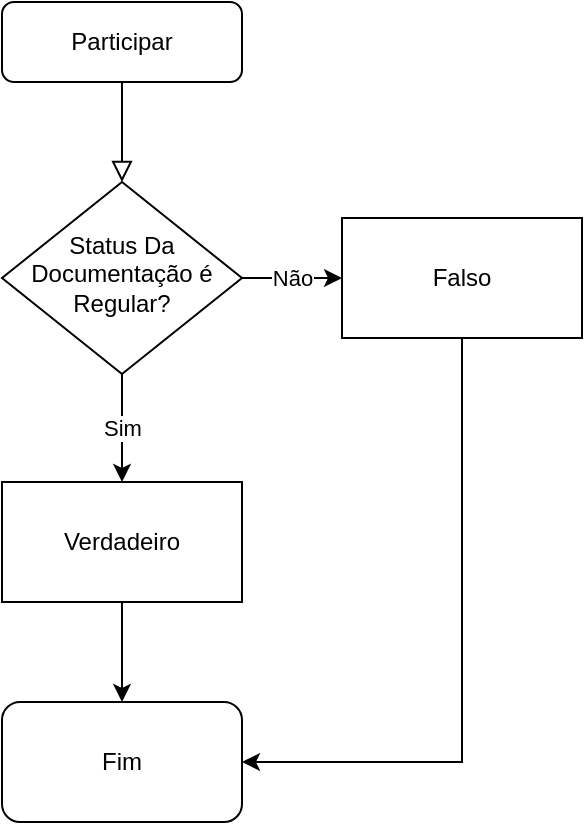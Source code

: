<mxfile version="20.8.16" type="device"><diagram id="C5RBs43oDa-KdzZeNtuy" name="Page-1"><mxGraphModel dx="1574" dy="986" grid="1" gridSize="10" guides="1" tooltips="1" connect="1" arrows="1" fold="1" page="1" pageScale="1" pageWidth="827" pageHeight="1169" math="0" shadow="0"><root><mxCell id="WIyWlLk6GJQsqaUBKTNV-0"/><mxCell id="WIyWlLk6GJQsqaUBKTNV-1" parent="WIyWlLk6GJQsqaUBKTNV-0"/><mxCell id="WIyWlLk6GJQsqaUBKTNV-2" value="" style="rounded=0;html=1;jettySize=auto;orthogonalLoop=1;fontSize=11;endArrow=block;endFill=0;endSize=8;strokeWidth=1;shadow=0;labelBackgroundColor=none;edgeStyle=orthogonalEdgeStyle;" parent="WIyWlLk6GJQsqaUBKTNV-1" source="WIyWlLk6GJQsqaUBKTNV-3" target="WIyWlLk6GJQsqaUBKTNV-6" edge="1"><mxGeometry relative="1" as="geometry"/></mxCell><mxCell id="WIyWlLk6GJQsqaUBKTNV-3" value="Participar" style="rounded=1;whiteSpace=wrap;html=1;fontSize=12;glass=0;strokeWidth=1;shadow=0;" parent="WIyWlLk6GJQsqaUBKTNV-1" vertex="1"><mxGeometry width="120" height="40" as="geometry"/></mxCell><mxCell id="XWnJVtDrpovE89n1mlpw-2" value="Não" style="edgeStyle=orthogonalEdgeStyle;rounded=0;orthogonalLoop=1;jettySize=auto;html=1;" edge="1" parent="WIyWlLk6GJQsqaUBKTNV-1" source="WIyWlLk6GJQsqaUBKTNV-6" target="XWnJVtDrpovE89n1mlpw-0"><mxGeometry relative="1" as="geometry"/></mxCell><mxCell id="XWnJVtDrpovE89n1mlpw-3" value="Sim" style="edgeStyle=orthogonalEdgeStyle;rounded=0;orthogonalLoop=1;jettySize=auto;html=1;" edge="1" parent="WIyWlLk6GJQsqaUBKTNV-1" source="WIyWlLk6GJQsqaUBKTNV-6" target="XWnJVtDrpovE89n1mlpw-1"><mxGeometry relative="1" as="geometry"/></mxCell><mxCell id="WIyWlLk6GJQsqaUBKTNV-6" value="Status Da Documentação é Regular?" style="rhombus;whiteSpace=wrap;html=1;shadow=0;fontFamily=Helvetica;fontSize=12;align=center;strokeWidth=1;spacing=6;spacingTop=-4;" parent="WIyWlLk6GJQsqaUBKTNV-1" vertex="1"><mxGeometry y="90" width="120" height="96" as="geometry"/></mxCell><mxCell id="XWnJVtDrpovE89n1mlpw-6" style="edgeStyle=orthogonalEdgeStyle;rounded=0;orthogonalLoop=1;jettySize=auto;html=1;entryX=1;entryY=0.5;entryDx=0;entryDy=0;exitX=0.5;exitY=1;exitDx=0;exitDy=0;" edge="1" parent="WIyWlLk6GJQsqaUBKTNV-1" source="XWnJVtDrpovE89n1mlpw-0" target="XWnJVtDrpovE89n1mlpw-4"><mxGeometry relative="1" as="geometry"/></mxCell><mxCell id="XWnJVtDrpovE89n1mlpw-0" value="Falso" style="rounded=0;whiteSpace=wrap;html=1;" vertex="1" parent="WIyWlLk6GJQsqaUBKTNV-1"><mxGeometry x="170" y="108" width="120" height="60" as="geometry"/></mxCell><mxCell id="XWnJVtDrpovE89n1mlpw-5" value="" style="edgeStyle=orthogonalEdgeStyle;rounded=0;orthogonalLoop=1;jettySize=auto;html=1;" edge="1" parent="WIyWlLk6GJQsqaUBKTNV-1" source="XWnJVtDrpovE89n1mlpw-1" target="XWnJVtDrpovE89n1mlpw-4"><mxGeometry relative="1" as="geometry"/></mxCell><mxCell id="XWnJVtDrpovE89n1mlpw-1" value="Verdadeiro" style="rounded=0;whiteSpace=wrap;html=1;" vertex="1" parent="WIyWlLk6GJQsqaUBKTNV-1"><mxGeometry y="240" width="120" height="60" as="geometry"/></mxCell><mxCell id="XWnJVtDrpovE89n1mlpw-4" value="Fim" style="rounded=1;whiteSpace=wrap;html=1;" vertex="1" parent="WIyWlLk6GJQsqaUBKTNV-1"><mxGeometry y="350" width="120" height="60" as="geometry"/></mxCell></root></mxGraphModel></diagram></mxfile>